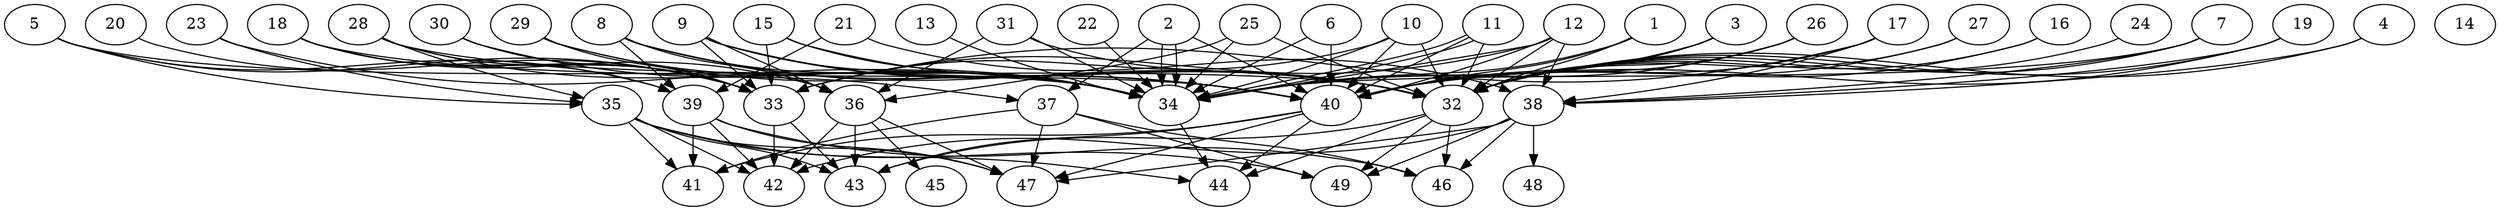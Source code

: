 // DAG (tier=3-complex, mode=compute, n=49, ccr=0.493, fat=0.772, density=0.738, regular=0.316, jump=0.344, mindata=1048576, maxdata=16777216)
// DAG automatically generated by daggen at Sun Aug 24 16:33:34 2025
// /home/ermia/Project/Environments/daggen/bin/daggen --dot --ccr 0.493 --fat 0.772 --regular 0.316 --density 0.738 --jump 0.344 --mindata 1048576 --maxdata 16777216 -n 49 
digraph G {
  1 [size="691552973137473280", alpha="0.08", expect_size="345776486568736640"]
  1 -> 32 [size ="684772347084800"]
  1 -> 34 [size ="684772347084800"]
  1 -> 40 [size ="684772347084800"]
  2 [size="3873656642804459241472", alpha="0.19", expect_size="1936828321402229620736"]
  2 -> 34 [size ="1973198312701952"]
  2 -> 34 [size ="1973198312701952"]
  2 -> 37 [size ="1973198312701952"]
  2 -> 40 [size ="1973198312701952"]
  3 [size="3187022113033264640", alpha="0.04", expect_size="1593511056516632320"]
  3 -> 32 [size ="1911420039987200"]
  3 -> 34 [size ="1911420039987200"]
  3 -> 40 [size ="1911420039987200"]
  4 [size="58778928016001073152", alpha="0.14", expect_size="29389464008000536576"]
  4 -> 32 [size ="120940314755072"]
  4 -> 38 [size ="120940314755072"]
  5 [size="1771509086358700800", alpha="0.14", expect_size="885754543179350400"]
  5 -> 33 [size ="675255966236672"]
  5 -> 34 [size ="675255966236672"]
  5 -> 35 [size ="675255966236672"]
  5 -> 39 [size ="675255966236672"]
  6 [size="27547641601226888", alpha="0.15", expect_size="13773820800613444"]
  6 -> 34 [size ="2071397262163968"]
  6 -> 40 [size ="2071397262163968"]
  7 [size="138942895446753804288", alpha="0.17", expect_size="69471447723376902144"]
  7 -> 32 [size ="214608811917312"]
  7 -> 34 [size ="214608811917312"]
  7 -> 38 [size ="214608811917312"]
  8 [size="1248799241675945472", alpha="0.06", expect_size="624399620837972736"]
  8 -> 32 [size ="1406356036780032"]
  8 -> 34 [size ="1406356036780032"]
  8 -> 36 [size ="1406356036780032"]
  8 -> 39 [size ="1406356036780032"]
  8 -> 40 [size ="1406356036780032"]
  9 [size="5017168621699054", alpha="0.07", expect_size="2508584310849527"]
  9 -> 32 [size ="506053590515712"]
  9 -> 33 [size ="506053590515712"]
  9 -> 34 [size ="506053590515712"]
  9 -> 36 [size ="506053590515712"]
  9 -> 40 [size ="506053590515712"]
  10 [size="1139463413563392000000", alpha="0.10", expect_size="569731706781696000000"]
  10 -> 32 [size ="872750776320000"]
  10 -> 33 [size ="872750776320000"]
  10 -> 34 [size ="872750776320000"]
  10 -> 40 [size ="872750776320000"]
  11 [size="99568823697047824", alpha="0.01", expect_size="49784411848523912"]
  11 -> 32 [size ="1684101648089088"]
  11 -> 34 [size ="1684101648089088"]
  11 -> 34 [size ="1684101648089088"]
  11 -> 40 [size ="1684101648089088"]
  12 [size="9887397437469098", alpha="0.17", expect_size="4943698718734549"]
  12 -> 32 [size ="333895799144448"]
  12 -> 33 [size ="333895799144448"]
  12 -> 34 [size ="333895799144448"]
  12 -> 38 [size ="333895799144448"]
  12 -> 40 [size ="333895799144448"]
  13 [size="5809291230286020", alpha="0.04", expect_size="2904645615143010"]
  13 -> 34 [size ="205624923127808"]
  14 [size="556379307118094712832", alpha="0.14", expect_size="278189653559047356416"]
  15 [size="3611383071541538", alpha="0.03", expect_size="1805691535770769"]
  15 -> 32 [size ="343168021168128"]
  15 -> 33 [size ="343168021168128"]
  15 -> 34 [size ="343168021168128"]
  16 [size="109217545461084192768", alpha="0.14", expect_size="54608772730542096384"]
  16 -> 32 [size ="182789647368192"]
  16 -> 40 [size ="182789647368192"]
  17 [size="169734051822233976832", alpha="0.18", expect_size="84867025911116988416"]
  17 -> 33 [size ="245246399086592"]
  17 -> 38 [size ="245246399086592"]
  17 -> 40 [size ="245246399086592"]
  18 [size="18759887629137612", alpha="0.07", expect_size="9379943814568806"]
  18 -> 33 [size ="646811681292288"]
  18 -> 36 [size ="646811681292288"]
  18 -> 39 [size ="646811681292288"]
  18 -> 40 [size ="646811681292288"]
  19 [size="173528972697484132352", alpha="0.13", expect_size="86764486348742066176"]
  19 -> 32 [size ="248888397135872"]
  19 -> 38 [size ="248888397135872"]
  19 -> 40 [size ="248888397135872"]
  20 [size="442742806563118336", alpha="0.15", expect_size="221371403281559168"]
  20 -> 33 [size ="572196019765248"]
  21 [size="305388154734944128", alpha="0.20", expect_size="152694077367472064"]
  21 -> 38 [size ="678722482995200"]
  21 -> 39 [size ="678722482995200"]
  22 [size="865065520351674368000", alpha="0.18", expect_size="432532760175837184000"]
  22 -> 34 [size ="726311056179200"]
  23 [size="2307064222795732992", alpha="0.04", expect_size="1153532111397866496"]
  23 -> 34 [size ="2013283234086912"]
  23 -> 35 [size ="2013283234086912"]
  24 [size="852023158398819237888", alpha="0.16", expect_size="426011579199409618944"]
  24 -> 32 [size ="718992322854912"]
  25 [size="2175517061826087936", alpha="0.01", expect_size="1087758530913043968"]
  25 -> 32 [size ="798914928181248"]
  25 -> 34 [size ="798914928181248"]
  25 -> 36 [size ="798914928181248"]
  26 [size="3204653559609109", alpha="0.11", expect_size="1602326779804554"]
  26 -> 32 [size ="234836404994048"]
  26 -> 34 [size ="234836404994048"]
  26 -> 40 [size ="234836404994048"]
  27 [size="6889568419479824", alpha="0.13", expect_size="3444784209739912"]
  27 -> 32 [size ="126220373065728"]
  27 -> 40 [size ="126220373065728"]
  28 [size="4580277154769081991168", alpha="0.10", expect_size="2290138577384540995584"]
  28 -> 32 [size ="2206401237614592"]
  28 -> 33 [size ="2206401237614592"]
  28 -> 35 [size ="2206401237614592"]
  28 -> 37 [size ="2206401237614592"]
  29 [size="32120330810319900", alpha="0.05", expect_size="16060165405159950"]
  29 -> 33 [size ="1232239538995200"]
  29 -> 34 [size ="1232239538995200"]
  29 -> 40 [size ="1232239538995200"]
  30 [size="91154163110510592000", alpha="0.03", expect_size="45577081555255296000"]
  30 -> 33 [size ="162034561843200"]
  30 -> 34 [size ="162034561843200"]
  31 [size="440087695613045312", alpha="0.20", expect_size="220043847806522656"]
  31 -> 32 [size ="554324593737728"]
  31 -> 34 [size ="554324593737728"]
  31 -> 36 [size ="554324593737728"]
  32 [size="789808401378446208", alpha="0.03", expect_size="394904200689223104"]
  32 -> 43 [size ="891503350120448"]
  32 -> 44 [size ="891503350120448"]
  32 -> 46 [size ="891503350120448"]
  32 -> 49 [size ="891503350120448"]
  33 [size="2027722471172852", alpha="0.08", expect_size="1013861235586426"]
  33 -> 42 [size ="54247861256192"]
  33 -> 43 [size ="54247861256192"]
  34 [size="43757127961126288", alpha="0.16", expect_size="21878563980563144"]
  34 -> 44 [size ="947886699315200"]
  35 [size="488378349648420864", alpha="0.10", expect_size="244189174824210432"]
  35 -> 41 [size ="665656714330112"]
  35 -> 42 [size ="665656714330112"]
  35 -> 43 [size ="665656714330112"]
  35 -> 44 [size ="665656714330112"]
  35 -> 47 [size ="665656714330112"]
  35 -> 49 [size ="665656714330112"]
  36 [size="2824325334914182414336", alpha="0.11", expect_size="1412162667457091207168"]
  36 -> 42 [size ="1598452744060928"]
  36 -> 43 [size ="1598452744060928"]
  36 -> 45 [size ="1598452744060928"]
  36 -> 47 [size ="1598452744060928"]
  37 [size="4112755936293194", alpha="0.08", expect_size="2056377968146597"]
  37 -> 41 [size ="115274984456192"]
  37 -> 46 [size ="115274984456192"]
  37 -> 47 [size ="115274984456192"]
  37 -> 49 [size ="115274984456192"]
  38 [size="67061493583912920", alpha="0.03", expect_size="33530746791956460"]
  38 -> 42 [size ="1079499227660288"]
  38 -> 46 [size ="1079499227660288"]
  38 -> 47 [size ="1079499227660288"]
  38 -> 48 [size ="1079499227660288"]
  38 -> 49 [size ="1079499227660288"]
  39 [size="4543811742774491", alpha="0.15", expect_size="2271905871387245"]
  39 -> 41 [size ="78086204817408"]
  39 -> 42 [size ="78086204817408"]
  39 -> 46 [size ="78086204817408"]
  39 -> 47 [size ="78086204817408"]
  40 [size="130658293542545456", alpha="0.04", expect_size="65329146771272728"]
  40 -> 41 [size ="50065301307392"]
  40 -> 43 [size ="50065301307392"]
  40 -> 44 [size ="50065301307392"]
  40 -> 47 [size ="50065301307392"]
  41 [size="628939942860121178112", alpha="0.02", expect_size="314469971430060589056"]
  42 [size="2817368567333006336", alpha="0.07", expect_size="1408684283666503168"]
  43 [size="1438916737499136000000", alpha="0.10", expect_size="719458368749568000000"]
  44 [size="10185725164162836", alpha="0.08", expect_size="5092862582081418"]
  45 [size="907222627780628352", alpha="0.01", expect_size="453611313890314176"]
  46 [size="2080235735732024064", alpha="0.19", expect_size="1040117867866012032"]
  47 [size="227119957192514112", alpha="0.07", expect_size="113559978596257056"]
  48 [size="125938338199764992000", alpha="0.15", expect_size="62969169099882496000"]
  49 [size="2157618667719560790016", alpha="0.12", expect_size="1078809333859780395008"]
}